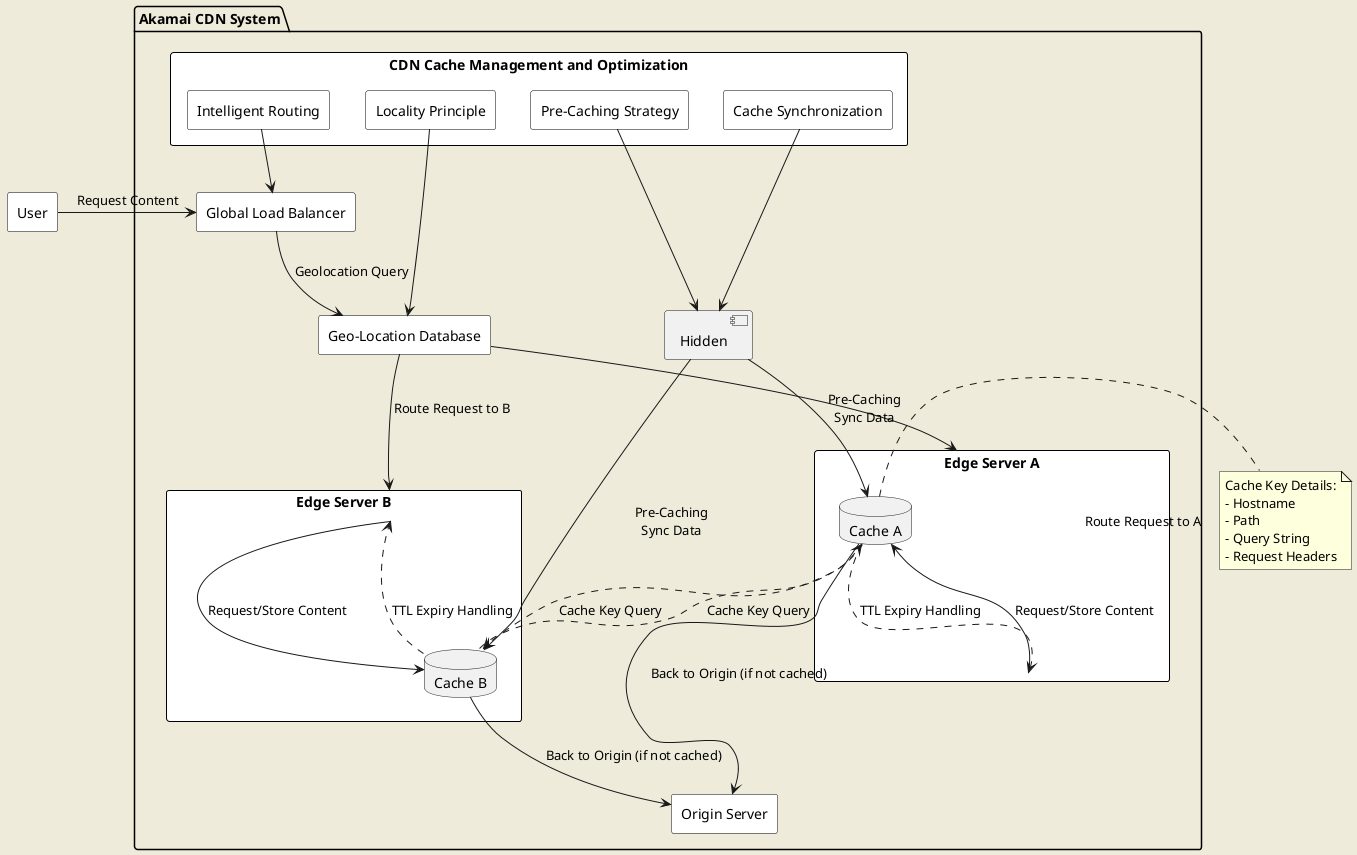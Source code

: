 @startuml
skinparam backgroundColor #EEEBDA
skinparam rectangle {
  BackgroundColor White
  BorderColor Black
  Shadowing false
}

' Akamai CDN System Structure
package "Akamai CDN System" {
    rectangle "Global Load Balancer" as GLB
    rectangle "Geo-Location Database" as GeoDB

    rectangle "Edge Server A" as EdgeA {
        database "Cache A" as CacheA
    }
    rectangle "Edge Server B" as EdgeB {
        database "Cache B" as CacheB
    }
    rectangle "Origin Server" as Origin

    ' Connection between components
    GLB --> GeoDB : "Geolocation Query"
    GeoDB -down-> EdgeA : "Route Request to A"
    GeoDB -down-> EdgeB : "Route Request to B"
    EdgeA --> CacheA : "Request/Store Content"
    EdgeB --> CacheB : "Request/Store Content"
    CacheA --> Origin : "Back to Origin (if not cached)"
    CacheB --> Origin : "Back to Origin (if not cached)"

    CacheA ..> CacheB : "Cache Key Query"
    CacheB ..> CacheA : "Cache Key Query"
    CacheA ..> EdgeA : "TTL Expiry Handling"
    CacheB ..> EdgeB : "TTL Expiry Handling"

    ' Cache Management and Optimization
    rectangle "CDN Cache Management and Optimization" as CDNManagement {
        rectangle "Pre-Caching Strategy" as PreCache
        rectangle "Cache Synchronization" as Sync
        rectangle "Intelligent Routing" as Routing
        rectangle "Locality Principle" as Locality
    }

    ' Interaction with other system components
    PreCache -down-> [Hidden]
    Sync -down-> [Hidden]
    Routing -down-> GLB
    Locality -down-> GeoDB

    [Hidden] -down-> CacheA : "Pre-Caching\nSync Data"
    [Hidden] -down-> CacheB : "Pre-Caching\nSync Data"
}

rectangle "User" as User
User -right-> GLB : "Request Content"

    ' Cache Key Details
    note right of CacheA
      Cache Key Details:
      - Hostname
      - Path
      - Query String
      - Request Headers
    end note

@enduml
